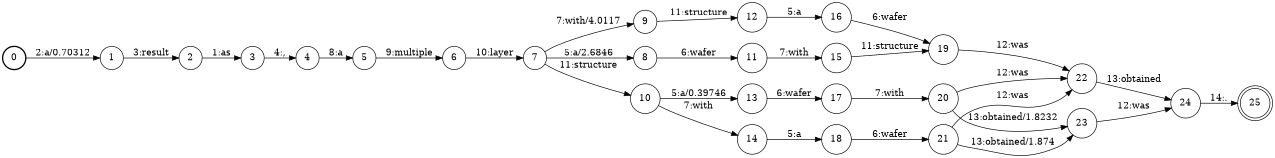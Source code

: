 digraph FST {
rankdir = LR;
size = "8.5,11";
label = "";
center = 1;
orientation = Portrait;
ranksep = "0.4";
nodesep = "0.25";
0 [label = "0", shape = circle, style = bold, fontsize = 14]
	0 -> 1 [label = "2:a/0.70312", fontsize = 14];
1 [label = "1", shape = circle, style = solid, fontsize = 14]
	1 -> 2 [label = "3:result", fontsize = 14];
2 [label = "2", shape = circle, style = solid, fontsize = 14]
	2 -> 3 [label = "1:as", fontsize = 14];
3 [label = "3", shape = circle, style = solid, fontsize = 14]
	3 -> 4 [label = "4:,", fontsize = 14];
4 [label = "4", shape = circle, style = solid, fontsize = 14]
	4 -> 5 [label = "8:a", fontsize = 14];
5 [label = "5", shape = circle, style = solid, fontsize = 14]
	5 -> 6 [label = "9:multiple", fontsize = 14];
6 [label = "6", shape = circle, style = solid, fontsize = 14]
	6 -> 7 [label = "10:layer", fontsize = 14];
7 [label = "7", shape = circle, style = solid, fontsize = 14]
	7 -> 8 [label = "5:a/2.6846", fontsize = 14];
	7 -> 9 [label = "7:with/4.0117", fontsize = 14];
	7 -> 10 [label = "11:structure", fontsize = 14];
8 [label = "8", shape = circle, style = solid, fontsize = 14]
	8 -> 11 [label = "6:wafer", fontsize = 14];
9 [label = "9", shape = circle, style = solid, fontsize = 14]
	9 -> 12 [label = "11:structure", fontsize = 14];
10 [label = "10", shape = circle, style = solid, fontsize = 14]
	10 -> 13 [label = "5:a/0.39746", fontsize = 14];
	10 -> 14 [label = "7:with", fontsize = 14];
11 [label = "11", shape = circle, style = solid, fontsize = 14]
	11 -> 15 [label = "7:with", fontsize = 14];
12 [label = "12", shape = circle, style = solid, fontsize = 14]
	12 -> 16 [label = "5:a", fontsize = 14];
13 [label = "13", shape = circle, style = solid, fontsize = 14]
	13 -> 17 [label = "6:wafer", fontsize = 14];
14 [label = "14", shape = circle, style = solid, fontsize = 14]
	14 -> 18 [label = "5:a", fontsize = 14];
15 [label = "15", shape = circle, style = solid, fontsize = 14]
	15 -> 19 [label = "11:structure", fontsize = 14];
16 [label = "16", shape = circle, style = solid, fontsize = 14]
	16 -> 19 [label = "6:wafer", fontsize = 14];
17 [label = "17", shape = circle, style = solid, fontsize = 14]
	17 -> 20 [label = "7:with", fontsize = 14];
18 [label = "18", shape = circle, style = solid, fontsize = 14]
	18 -> 21 [label = "6:wafer", fontsize = 14];
19 [label = "19", shape = circle, style = solid, fontsize = 14]
	19 -> 22 [label = "12:was", fontsize = 14];
20 [label = "20", shape = circle, style = solid, fontsize = 14]
	20 -> 22 [label = "12:was", fontsize = 14];
	20 -> 23 [label = "13:obtained/1.8232", fontsize = 14];
21 [label = "21", shape = circle, style = solid, fontsize = 14]
	21 -> 22 [label = "12:was", fontsize = 14];
	21 -> 23 [label = "13:obtained/1.874", fontsize = 14];
22 [label = "22", shape = circle, style = solid, fontsize = 14]
	22 -> 24 [label = "13:obtained", fontsize = 14];
23 [label = "23", shape = circle, style = solid, fontsize = 14]
	23 -> 24 [label = "12:was", fontsize = 14];
24 [label = "24", shape = circle, style = solid, fontsize = 14]
	24 -> 25 [label = "14:.", fontsize = 14];
25 [label = "25", shape = doublecircle, style = solid, fontsize = 14]
}
